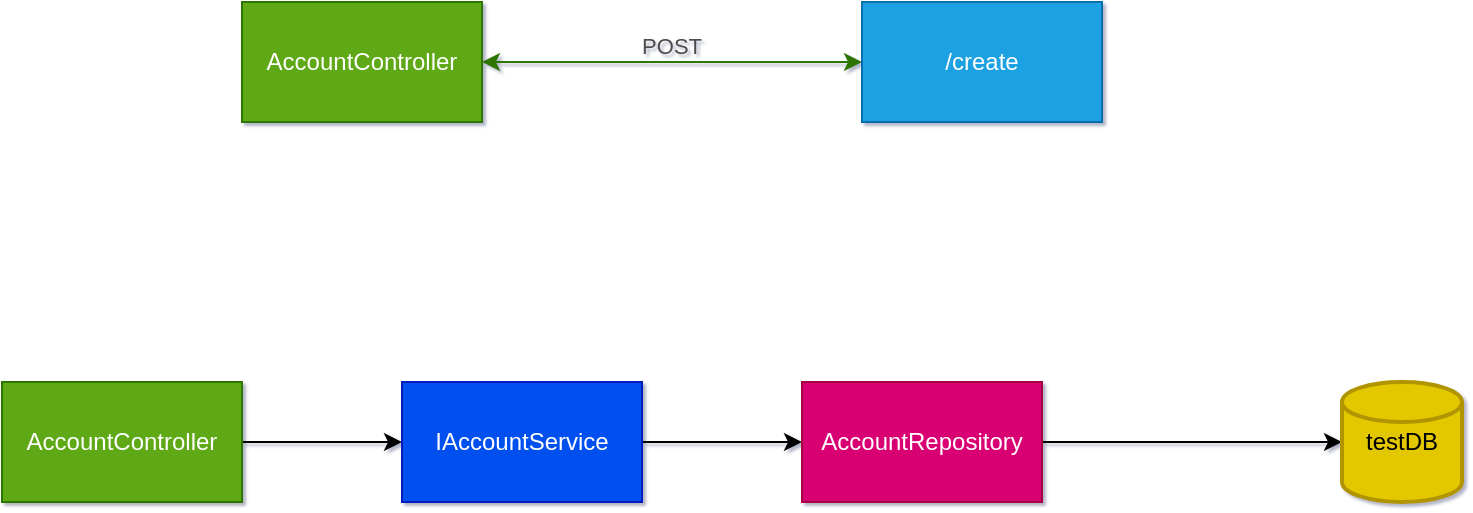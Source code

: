 <mxfile version="26.0.15">
  <diagram name="Page-1" id="UsQMgYk28u6j1lLH92lO">
    <mxGraphModel dx="1195" dy="797" grid="1" gridSize="10" guides="1" tooltips="1" connect="1" arrows="1" fold="1" page="1" pageScale="1" pageWidth="850" pageHeight="1100" background="#ffffff" math="0" shadow="1">
      <root>
        <mxCell id="0" />
        <mxCell id="1" parent="0" />
        <mxCell id="dRRMxG5hqSLSWfOtqPPx-3" value="" style="edgeStyle=orthogonalEdgeStyle;rounded=0;orthogonalLoop=1;jettySize=auto;html=1;startArrow=classic;startFill=1;fillColor=#60a917;strokeColor=#2D7600;" edge="1" parent="1" source="dRRMxG5hqSLSWfOtqPPx-1" target="dRRMxG5hqSLSWfOtqPPx-2">
          <mxGeometry relative="1" as="geometry" />
        </mxCell>
        <mxCell id="dRRMxG5hqSLSWfOtqPPx-4" value="POST" style="edgeLabel;html=1;align=right;verticalAlign=bottom;resizable=0;points=[];labelPosition=left;verticalLabelPosition=top;textDirection=ltr;labelBackgroundColor=none;textShadow=0;fontColor=#4D4D4D;" vertex="1" connectable="0" parent="dRRMxG5hqSLSWfOtqPPx-3">
          <mxGeometry x="-0.22" y="-1" relative="1" as="geometry">
            <mxPoint x="36" y="-1" as="offset" />
          </mxGeometry>
        </mxCell>
        <mxCell id="dRRMxG5hqSLSWfOtqPPx-1" value="AccountController" style="rounded=0;whiteSpace=wrap;html=1;fillColor=#60a917;fontColor=#ffffff;strokeColor=#2D7600;" vertex="1" parent="1">
          <mxGeometry x="200" y="470" width="120" height="60" as="geometry" />
        </mxCell>
        <mxCell id="dRRMxG5hqSLSWfOtqPPx-2" value="/create" style="rounded=0;whiteSpace=wrap;html=1;fillColor=#1ba1e2;fontColor=#ffffff;strokeColor=#006EAF;" vertex="1" parent="1">
          <mxGeometry x="510" y="470" width="120" height="60" as="geometry" />
        </mxCell>
        <mxCell id="dRRMxG5hqSLSWfOtqPPx-12" value="" style="edgeStyle=orthogonalEdgeStyle;rounded=0;orthogonalLoop=1;jettySize=auto;html=1;" edge="1" parent="1" source="dRRMxG5hqSLSWfOtqPPx-10" target="dRRMxG5hqSLSWfOtqPPx-11">
          <mxGeometry relative="1" as="geometry" />
        </mxCell>
        <mxCell id="dRRMxG5hqSLSWfOtqPPx-10" value="AccountController" style="rounded=0;whiteSpace=wrap;html=1;fillColor=#60a917;fontColor=#ffffff;strokeColor=#2D7600;" vertex="1" parent="1">
          <mxGeometry x="80" y="660" width="120" height="60" as="geometry" />
        </mxCell>
        <mxCell id="dRRMxG5hqSLSWfOtqPPx-14" value="" style="edgeStyle=orthogonalEdgeStyle;rounded=0;orthogonalLoop=1;jettySize=auto;html=1;" edge="1" parent="1" source="dRRMxG5hqSLSWfOtqPPx-11" target="dRRMxG5hqSLSWfOtqPPx-13">
          <mxGeometry relative="1" as="geometry" />
        </mxCell>
        <mxCell id="dRRMxG5hqSLSWfOtqPPx-11" value="IAccountService" style="rounded=0;whiteSpace=wrap;html=1;fillColor=#0050ef;fontColor=#ffffff;strokeColor=#001DBC;" vertex="1" parent="1">
          <mxGeometry x="280" y="660" width="120" height="60" as="geometry" />
        </mxCell>
        <mxCell id="dRRMxG5hqSLSWfOtqPPx-16" style="edgeStyle=orthogonalEdgeStyle;rounded=0;orthogonalLoop=1;jettySize=auto;html=1;" edge="1" parent="1" source="dRRMxG5hqSLSWfOtqPPx-13" target="dRRMxG5hqSLSWfOtqPPx-15">
          <mxGeometry relative="1" as="geometry" />
        </mxCell>
        <mxCell id="dRRMxG5hqSLSWfOtqPPx-13" value="AccountRepository" style="rounded=0;whiteSpace=wrap;html=1;fillColor=#d80073;fontColor=#ffffff;strokeColor=#A50040;" vertex="1" parent="1">
          <mxGeometry x="480" y="660" width="120" height="60" as="geometry" />
        </mxCell>
        <mxCell id="dRRMxG5hqSLSWfOtqPPx-15" value="testDB" style="strokeWidth=2;html=1;shape=mxgraph.flowchart.database;whiteSpace=wrap;fillColor=#e3c800;fontColor=#000000;strokeColor=#B09500;" vertex="1" parent="1">
          <mxGeometry x="750" y="660" width="60" height="60" as="geometry" />
        </mxCell>
      </root>
    </mxGraphModel>
  </diagram>
</mxfile>
